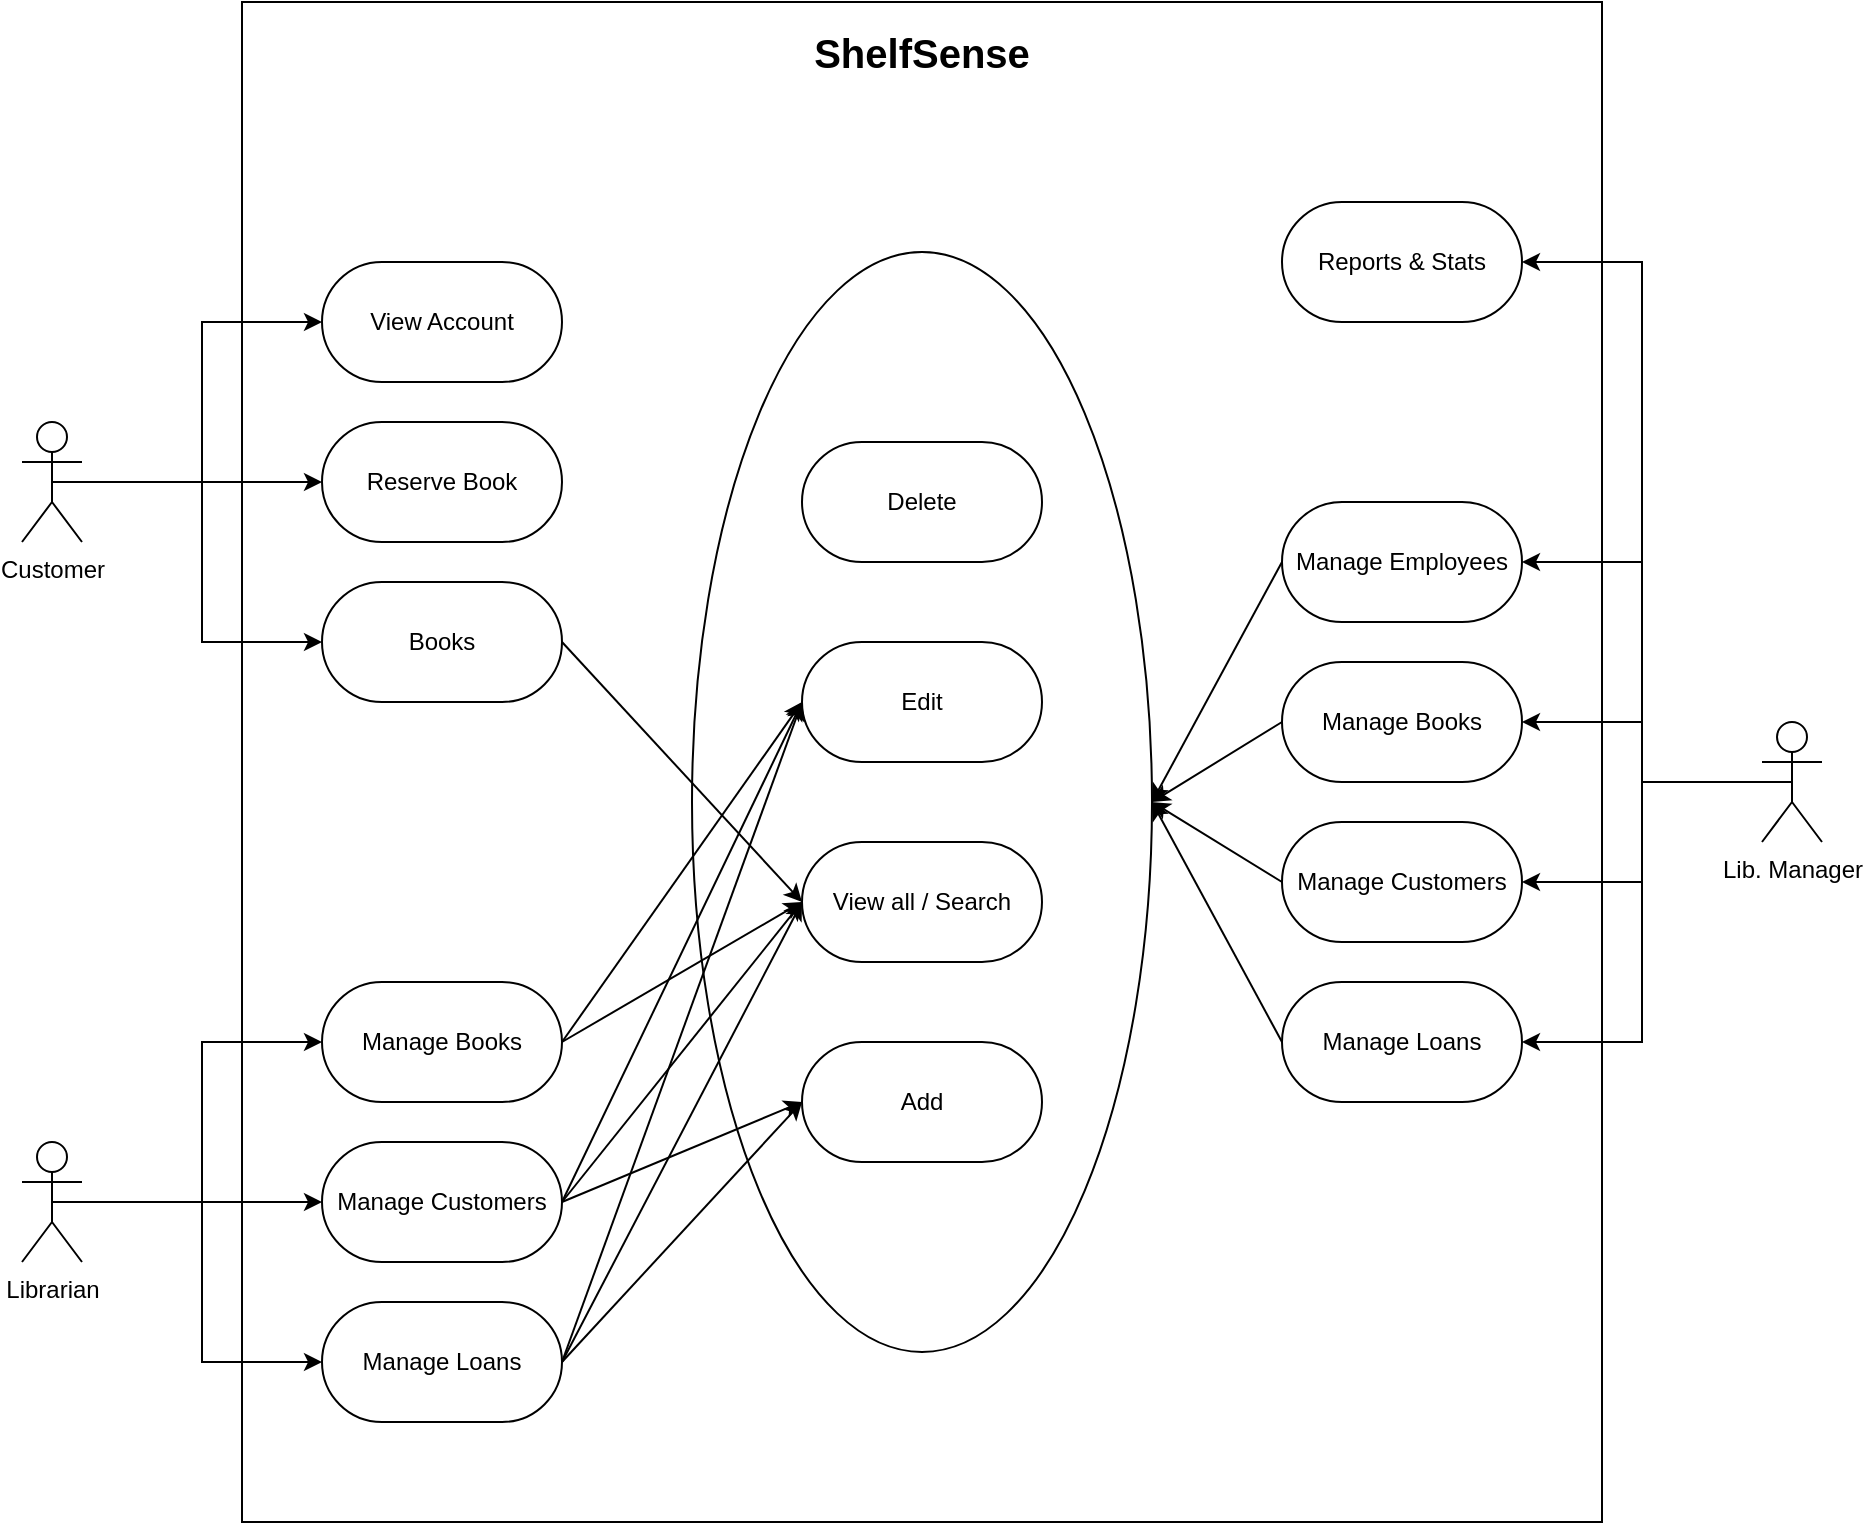 <mxfile version="21.7.5" type="device">
  <diagram name="Page-1" id="aIU8cEM46bw1vfyrzj9h">
    <mxGraphModel dx="2268" dy="820" grid="1" gridSize="10" guides="1" tooltips="1" connect="1" arrows="1" fold="1" page="1" pageScale="1" pageWidth="850" pageHeight="1100" math="0" shadow="0">
      <root>
        <mxCell id="0" />
        <mxCell id="1" parent="0" />
        <mxCell id="EySe7FvU_CyyU7aw_thz-1" value="" style="rounded=0;whiteSpace=wrap;html=1;fillColor=none;" parent="1" vertex="1">
          <mxGeometry x="40" y="40" width="680" height="760" as="geometry" />
        </mxCell>
        <mxCell id="EySe7FvU_CyyU7aw_thz-25" value="" style="ellipse;whiteSpace=wrap;html=1;fillColor=none;" parent="1" vertex="1">
          <mxGeometry x="265" y="165" width="230" height="550" as="geometry" />
        </mxCell>
        <mxCell id="EySe7FvU_CyyU7aw_thz-2" value="&lt;b&gt;&lt;font style=&quot;font-size: 20px;&quot;&gt;ShelfSense&lt;/font&gt;&lt;/b&gt;" style="text;html=1;strokeColor=none;fillColor=none;align=center;verticalAlign=middle;whiteSpace=wrap;rounded=0;" parent="1" vertex="1">
          <mxGeometry x="350" y="50" width="60" height="30" as="geometry" />
        </mxCell>
        <mxCell id="EySe7FvU_CyyU7aw_thz-28" style="edgeStyle=orthogonalEdgeStyle;rounded=0;orthogonalLoop=1;jettySize=auto;html=1;exitX=0.5;exitY=0.5;exitDx=0;exitDy=0;exitPerimeter=0;entryX=0;entryY=0.5;entryDx=0;entryDy=0;" parent="1" source="EySe7FvU_CyyU7aw_thz-3" target="EySe7FvU_CyyU7aw_thz-16" edge="1">
          <mxGeometry relative="1" as="geometry" />
        </mxCell>
        <mxCell id="EySe7FvU_CyyU7aw_thz-29" style="edgeStyle=orthogonalEdgeStyle;rounded=0;orthogonalLoop=1;jettySize=auto;html=1;exitX=0.5;exitY=0.5;exitDx=0;exitDy=0;exitPerimeter=0;entryX=0;entryY=0.5;entryDx=0;entryDy=0;" parent="1" source="EySe7FvU_CyyU7aw_thz-3" target="EySe7FvU_CyyU7aw_thz-17" edge="1">
          <mxGeometry relative="1" as="geometry" />
        </mxCell>
        <mxCell id="EySe7FvU_CyyU7aw_thz-30" style="edgeStyle=orthogonalEdgeStyle;rounded=0;orthogonalLoop=1;jettySize=auto;html=1;exitX=0.5;exitY=0.5;exitDx=0;exitDy=0;exitPerimeter=0;entryX=0;entryY=0.5;entryDx=0;entryDy=0;" parent="1" source="EySe7FvU_CyyU7aw_thz-3" target="EySe7FvU_CyyU7aw_thz-27" edge="1">
          <mxGeometry relative="1" as="geometry" />
        </mxCell>
        <mxCell id="EySe7FvU_CyyU7aw_thz-3" value="Customer" style="shape=umlActor;verticalLabelPosition=bottom;verticalAlign=top;html=1;outlineConnect=0;" parent="1" vertex="1">
          <mxGeometry x="-70" y="250" width="30" height="60" as="geometry" />
        </mxCell>
        <mxCell id="EySe7FvU_CyyU7aw_thz-58" style="edgeStyle=orthogonalEdgeStyle;rounded=0;orthogonalLoop=1;jettySize=auto;html=1;exitX=0.5;exitY=0.5;exitDx=0;exitDy=0;exitPerimeter=0;entryX=1;entryY=0.5;entryDx=0;entryDy=0;" parent="1" source="EySe7FvU_CyyU7aw_thz-4" target="EySe7FvU_CyyU7aw_thz-6" edge="1">
          <mxGeometry relative="1" as="geometry" />
        </mxCell>
        <mxCell id="EySe7FvU_CyyU7aw_thz-59" style="edgeStyle=orthogonalEdgeStyle;rounded=0;orthogonalLoop=1;jettySize=auto;html=1;exitX=0.5;exitY=0.5;exitDx=0;exitDy=0;exitPerimeter=0;entryX=1;entryY=0.5;entryDx=0;entryDy=0;" parent="1" source="EySe7FvU_CyyU7aw_thz-4" target="EySe7FvU_CyyU7aw_thz-10" edge="1">
          <mxGeometry relative="1" as="geometry" />
        </mxCell>
        <mxCell id="EySe7FvU_CyyU7aw_thz-60" style="edgeStyle=orthogonalEdgeStyle;rounded=0;orthogonalLoop=1;jettySize=auto;html=1;exitX=0.5;exitY=0.5;exitDx=0;exitDy=0;exitPerimeter=0;entryX=1;entryY=0.5;entryDx=0;entryDy=0;" parent="1" source="EySe7FvU_CyyU7aw_thz-4" target="EySe7FvU_CyyU7aw_thz-23" edge="1">
          <mxGeometry relative="1" as="geometry" />
        </mxCell>
        <mxCell id="EySe7FvU_CyyU7aw_thz-61" style="edgeStyle=orthogonalEdgeStyle;rounded=0;orthogonalLoop=1;jettySize=auto;html=1;exitX=0.5;exitY=0.5;exitDx=0;exitDy=0;exitPerimeter=0;entryX=1;entryY=0.5;entryDx=0;entryDy=0;" parent="1" source="EySe7FvU_CyyU7aw_thz-4" target="EySe7FvU_CyyU7aw_thz-24" edge="1">
          <mxGeometry relative="1" as="geometry" />
        </mxCell>
        <mxCell id="EySe7FvU_CyyU7aw_thz-62" style="edgeStyle=orthogonalEdgeStyle;rounded=0;orthogonalLoop=1;jettySize=auto;html=1;exitX=0.5;exitY=0.5;exitDx=0;exitDy=0;exitPerimeter=0;entryX=1;entryY=0.5;entryDx=0;entryDy=0;" parent="1" source="EySe7FvU_CyyU7aw_thz-4" target="EySe7FvU_CyyU7aw_thz-14" edge="1">
          <mxGeometry relative="1" as="geometry" />
        </mxCell>
        <mxCell id="EySe7FvU_CyyU7aw_thz-4" value="Lib. Manager" style="shape=umlActor;verticalLabelPosition=bottom;verticalAlign=top;html=1;outlineConnect=0;" parent="1" vertex="1">
          <mxGeometry x="800" y="400" width="30" height="60" as="geometry" />
        </mxCell>
        <mxCell id="EySe7FvU_CyyU7aw_thz-34" style="edgeStyle=orthogonalEdgeStyle;rounded=0;orthogonalLoop=1;jettySize=auto;html=1;exitX=0.5;exitY=0.5;exitDx=0;exitDy=0;exitPerimeter=0;entryX=0;entryY=0.5;entryDx=0;entryDy=0;" parent="1" source="EySe7FvU_CyyU7aw_thz-5" target="EySe7FvU_CyyU7aw_thz-20" edge="1">
          <mxGeometry relative="1" as="geometry" />
        </mxCell>
        <mxCell id="EySe7FvU_CyyU7aw_thz-35" style="edgeStyle=orthogonalEdgeStyle;rounded=0;orthogonalLoop=1;jettySize=auto;html=1;exitX=0.5;exitY=0.5;exitDx=0;exitDy=0;exitPerimeter=0;entryX=0;entryY=0.5;entryDx=0;entryDy=0;" parent="1" source="EySe7FvU_CyyU7aw_thz-5" target="EySe7FvU_CyyU7aw_thz-19" edge="1">
          <mxGeometry relative="1" as="geometry" />
        </mxCell>
        <mxCell id="EySe7FvU_CyyU7aw_thz-39" style="edgeStyle=orthogonalEdgeStyle;rounded=0;orthogonalLoop=1;jettySize=auto;html=1;exitX=0.5;exitY=0.5;exitDx=0;exitDy=0;exitPerimeter=0;entryX=0;entryY=0.5;entryDx=0;entryDy=0;" parent="1" source="EySe7FvU_CyyU7aw_thz-5" target="EySe7FvU_CyyU7aw_thz-21" edge="1">
          <mxGeometry relative="1" as="geometry" />
        </mxCell>
        <mxCell id="EySe7FvU_CyyU7aw_thz-5" value="Librarian" style="shape=umlActor;verticalLabelPosition=bottom;verticalAlign=top;html=1;outlineConnect=0;" parent="1" vertex="1">
          <mxGeometry x="-70" y="610" width="30" height="60" as="geometry" />
        </mxCell>
        <mxCell id="EySe7FvU_CyyU7aw_thz-6" value="Manage Employees" style="rounded=1;whiteSpace=wrap;html=1;arcSize=50;" parent="1" vertex="1">
          <mxGeometry x="560" y="290" width="120" height="60" as="geometry" />
        </mxCell>
        <mxCell id="EySe7FvU_CyyU7aw_thz-10" value="Manage Books" style="rounded=1;whiteSpace=wrap;html=1;arcSize=50;" parent="1" vertex="1">
          <mxGeometry x="560" y="370" width="120" height="60" as="geometry" />
        </mxCell>
        <mxCell id="EySe7FvU_CyyU7aw_thz-13" value="View all / Search" style="rounded=1;whiteSpace=wrap;html=1;arcSize=50;" parent="1" vertex="1">
          <mxGeometry x="320" y="460" width="120" height="60" as="geometry" />
        </mxCell>
        <mxCell id="EySe7FvU_CyyU7aw_thz-14" value="Reports &amp;amp; Stats" style="rounded=1;whiteSpace=wrap;html=1;arcSize=50;" parent="1" vertex="1">
          <mxGeometry x="560" y="140" width="120" height="60" as="geometry" />
        </mxCell>
        <mxCell id="EySe7FvU_CyyU7aw_thz-16" value="View Account" style="rounded=1;whiteSpace=wrap;html=1;arcSize=50;" parent="1" vertex="1">
          <mxGeometry x="80" y="170" width="120" height="60" as="geometry" />
        </mxCell>
        <mxCell id="EySe7FvU_CyyU7aw_thz-17" value="Reserve Book" style="rounded=1;whiteSpace=wrap;html=1;arcSize=50;" parent="1" vertex="1">
          <mxGeometry x="80" y="250" width="120" height="60" as="geometry" />
        </mxCell>
        <mxCell id="EySe7FvU_CyyU7aw_thz-18" value="Add" style="rounded=1;whiteSpace=wrap;html=1;arcSize=50;" parent="1" vertex="1">
          <mxGeometry x="320" y="560" width="120" height="60" as="geometry" />
        </mxCell>
        <mxCell id="EySe7FvU_CyyU7aw_thz-19" value="Manage Customers" style="rounded=1;whiteSpace=wrap;html=1;arcSize=50;" parent="1" vertex="1">
          <mxGeometry x="80" y="610" width="120" height="60" as="geometry" />
        </mxCell>
        <mxCell id="EySe7FvU_CyyU7aw_thz-20" value="Manage Books" style="rounded=1;whiteSpace=wrap;html=1;arcSize=50;" parent="1" vertex="1">
          <mxGeometry x="80" y="530" width="120" height="60" as="geometry" />
        </mxCell>
        <mxCell id="EySe7FvU_CyyU7aw_thz-21" value="Manage Loans" style="rounded=1;whiteSpace=wrap;html=1;arcSize=50;" parent="1" vertex="1">
          <mxGeometry x="80" y="690" width="120" height="60" as="geometry" />
        </mxCell>
        <mxCell id="EySe7FvU_CyyU7aw_thz-23" value="Manage Customers" style="rounded=1;whiteSpace=wrap;html=1;arcSize=50;" parent="1" vertex="1">
          <mxGeometry x="560" y="450" width="120" height="60" as="geometry" />
        </mxCell>
        <mxCell id="EySe7FvU_CyyU7aw_thz-24" value="Manage Loans" style="rounded=1;whiteSpace=wrap;html=1;arcSize=50;" parent="1" vertex="1">
          <mxGeometry x="560" y="530" width="120" height="60" as="geometry" />
        </mxCell>
        <mxCell id="EySe7FvU_CyyU7aw_thz-27" value="Books" style="rounded=1;whiteSpace=wrap;html=1;arcSize=50;" parent="1" vertex="1">
          <mxGeometry x="80" y="330" width="120" height="60" as="geometry" />
        </mxCell>
        <mxCell id="EySe7FvU_CyyU7aw_thz-42" value="" style="endArrow=classic;html=1;rounded=0;entryX=0;entryY=0.5;entryDx=0;entryDy=0;endFill=1;" parent="1" target="EySe7FvU_CyyU7aw_thz-13" edge="1">
          <mxGeometry width="50" height="50" relative="1" as="geometry">
            <mxPoint x="200" y="560" as="sourcePoint" />
            <mxPoint x="320" y="520" as="targetPoint" />
          </mxGeometry>
        </mxCell>
        <mxCell id="EySe7FvU_CyyU7aw_thz-44" value="" style="endArrow=classic;html=1;rounded=0;entryX=0;entryY=0.5;entryDx=0;entryDy=0;endFill=1;exitX=1;exitY=0.5;exitDx=0;exitDy=0;" parent="1" source="EySe7FvU_CyyU7aw_thz-19" target="EySe7FvU_CyyU7aw_thz-13" edge="1">
          <mxGeometry width="50" height="50" relative="1" as="geometry">
            <mxPoint x="240" y="400" as="sourcePoint" />
            <mxPoint x="360" y="360" as="targetPoint" />
          </mxGeometry>
        </mxCell>
        <mxCell id="EySe7FvU_CyyU7aw_thz-47" value="" style="endArrow=classic;html=1;rounded=0;entryX=0;entryY=0.5;entryDx=0;entryDy=0;endFill=1;exitX=1;exitY=0.5;exitDx=0;exitDy=0;" parent="1" source="EySe7FvU_CyyU7aw_thz-19" target="EySe7FvU_CyyU7aw_thz-18" edge="1">
          <mxGeometry width="50" height="50" relative="1" as="geometry">
            <mxPoint x="260" y="420" as="sourcePoint" />
            <mxPoint x="380" y="380" as="targetPoint" />
          </mxGeometry>
        </mxCell>
        <mxCell id="EySe7FvU_CyyU7aw_thz-48" value="" style="endArrow=classic;html=1;rounded=0;entryX=0;entryY=0.5;entryDx=0;entryDy=0;endFill=1;exitX=1;exitY=0.5;exitDx=0;exitDy=0;" parent="1" source="EySe7FvU_CyyU7aw_thz-21" target="EySe7FvU_CyyU7aw_thz-13" edge="1">
          <mxGeometry width="50" height="50" relative="1" as="geometry">
            <mxPoint x="270" y="430" as="sourcePoint" />
            <mxPoint x="390" y="390" as="targetPoint" />
          </mxGeometry>
        </mxCell>
        <mxCell id="EySe7FvU_CyyU7aw_thz-22" value="Delete" style="rounded=1;whiteSpace=wrap;html=1;arcSize=50;" parent="1" vertex="1">
          <mxGeometry x="320" y="260" width="120" height="60" as="geometry" />
        </mxCell>
        <mxCell id="EySe7FvU_CyyU7aw_thz-51" value="" style="endArrow=classic;html=1;rounded=0;entryX=0;entryY=0.5;entryDx=0;entryDy=0;endFill=1;" parent="1" target="EySe7FvU_CyyU7aw_thz-18" edge="1">
          <mxGeometry width="50" height="50" relative="1" as="geometry">
            <mxPoint x="200" y="720" as="sourcePoint" />
            <mxPoint x="380" y="660" as="targetPoint" />
          </mxGeometry>
        </mxCell>
        <mxCell id="EySe7FvU_CyyU7aw_thz-52" value="" style="endArrow=classic;html=1;rounded=0;entryX=0;entryY=0.5;entryDx=0;entryDy=0;endFill=1;" parent="1" target="EySe7FvU_CyyU7aw_thz-13" edge="1">
          <mxGeometry width="50" height="50" relative="1" as="geometry">
            <mxPoint x="200" y="360" as="sourcePoint" />
            <mxPoint x="320" y="320" as="targetPoint" />
          </mxGeometry>
        </mxCell>
        <mxCell id="EySe7FvU_CyyU7aw_thz-53" value="" style="endArrow=classic;html=1;rounded=0;entryX=1;entryY=0.5;entryDx=0;entryDy=0;endFill=1;exitX=0;exitY=0.5;exitDx=0;exitDy=0;" parent="1" source="EySe7FvU_CyyU7aw_thz-10" target="EySe7FvU_CyyU7aw_thz-25" edge="1">
          <mxGeometry width="50" height="50" relative="1" as="geometry">
            <mxPoint x="420" y="370" as="sourcePoint" />
            <mxPoint x="540" y="330" as="targetPoint" />
          </mxGeometry>
        </mxCell>
        <mxCell id="EySe7FvU_CyyU7aw_thz-54" value="" style="endArrow=classic;html=1;rounded=0;entryX=1;entryY=0.5;entryDx=0;entryDy=0;endFill=1;exitX=0;exitY=0.5;exitDx=0;exitDy=0;" parent="1" source="EySe7FvU_CyyU7aw_thz-6" target="EySe7FvU_CyyU7aw_thz-25" edge="1">
          <mxGeometry width="50" height="50" relative="1" as="geometry">
            <mxPoint x="310" y="470" as="sourcePoint" />
            <mxPoint x="430" y="430" as="targetPoint" />
          </mxGeometry>
        </mxCell>
        <mxCell id="EySe7FvU_CyyU7aw_thz-55" value="" style="endArrow=classic;html=1;rounded=0;entryX=1;entryY=0.5;entryDx=0;entryDy=0;endFill=1;exitX=0;exitY=0.5;exitDx=0;exitDy=0;" parent="1" source="EySe7FvU_CyyU7aw_thz-23" target="EySe7FvU_CyyU7aw_thz-25" edge="1">
          <mxGeometry width="50" height="50" relative="1" as="geometry">
            <mxPoint x="320" y="480" as="sourcePoint" />
            <mxPoint x="440" y="440" as="targetPoint" />
          </mxGeometry>
        </mxCell>
        <mxCell id="EySe7FvU_CyyU7aw_thz-56" value="" style="endArrow=classic;html=1;rounded=0;endFill=1;exitX=0;exitY=0.5;exitDx=0;exitDy=0;entryX=1;entryY=0.5;entryDx=0;entryDy=0;" parent="1" source="EySe7FvU_CyyU7aw_thz-24" target="EySe7FvU_CyyU7aw_thz-25" edge="1">
          <mxGeometry width="50" height="50" relative="1" as="geometry">
            <mxPoint x="519.84" y="439.6" as="sourcePoint" />
            <mxPoint x="490" y="440" as="targetPoint" />
          </mxGeometry>
        </mxCell>
        <mxCell id="p8njVebud1UqMQDhrv8M-2" value="Edit" style="rounded=1;whiteSpace=wrap;html=1;arcSize=50;" parent="1" vertex="1">
          <mxGeometry x="320" y="360" width="120" height="60" as="geometry" />
        </mxCell>
        <mxCell id="p8njVebud1UqMQDhrv8M-4" value="" style="endArrow=classic;html=1;rounded=0;entryX=0;entryY=0.5;entryDx=0;entryDy=0;exitX=1;exitY=0.5;exitDx=0;exitDy=0;" parent="1" source="EySe7FvU_CyyU7aw_thz-20" target="p8njVebud1UqMQDhrv8M-2" edge="1">
          <mxGeometry width="50" height="50" relative="1" as="geometry">
            <mxPoint x="170" y="500" as="sourcePoint" />
            <mxPoint x="220" y="450" as="targetPoint" />
          </mxGeometry>
        </mxCell>
        <mxCell id="p8njVebud1UqMQDhrv8M-5" value="" style="endArrow=classic;html=1;rounded=0;exitX=1;exitY=0.5;exitDx=0;exitDy=0;entryX=0;entryY=0.5;entryDx=0;entryDy=0;" parent="1" source="EySe7FvU_CyyU7aw_thz-19" target="p8njVebud1UqMQDhrv8M-2" edge="1">
          <mxGeometry width="50" height="50" relative="1" as="geometry">
            <mxPoint x="200" y="490" as="sourcePoint" />
            <mxPoint x="250" y="440" as="targetPoint" />
          </mxGeometry>
        </mxCell>
        <mxCell id="p8njVebud1UqMQDhrv8M-6" value="" style="endArrow=classic;html=1;rounded=0;exitX=1;exitY=0.5;exitDx=0;exitDy=0;entryX=0;entryY=0.5;entryDx=0;entryDy=0;" parent="1" source="EySe7FvU_CyyU7aw_thz-21" target="p8njVebud1UqMQDhrv8M-2" edge="1">
          <mxGeometry width="50" height="50" relative="1" as="geometry">
            <mxPoint x="270" y="720" as="sourcePoint" />
            <mxPoint x="320" y="670" as="targetPoint" />
          </mxGeometry>
        </mxCell>
      </root>
    </mxGraphModel>
  </diagram>
</mxfile>
